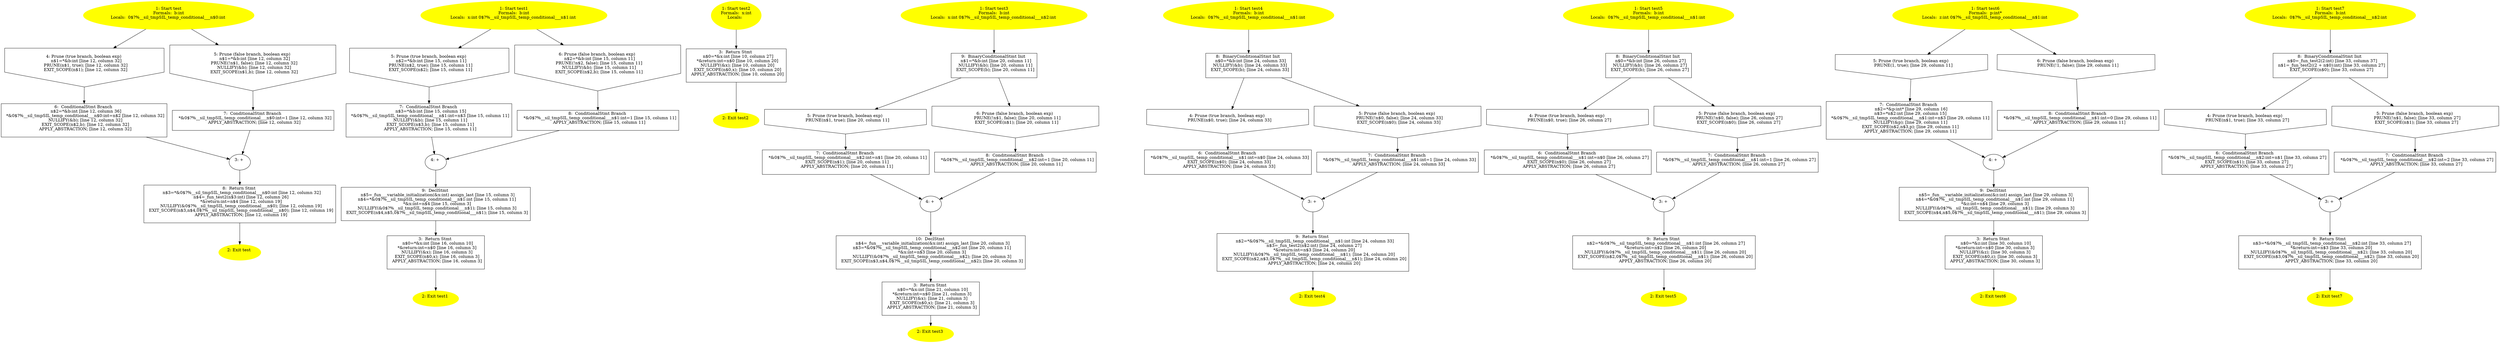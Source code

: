 /* @generated */
digraph cfg {
"test.098f6bcd4621d373cade4e832627b4f6_1" [label="1: Start test\nFormals:  b:int\nLocals:  0$?%__sil_tmpSIL_temp_conditional___n$0:int \n  " color=yellow style=filled]
	

	 "test.098f6bcd4621d373cade4e832627b4f6_1" -> "test.098f6bcd4621d373cade4e832627b4f6_4" ;
	 "test.098f6bcd4621d373cade4e832627b4f6_1" -> "test.098f6bcd4621d373cade4e832627b4f6_5" ;
"test.098f6bcd4621d373cade4e832627b4f6_2" [label="2: Exit test \n  " color=yellow style=filled]
	

"test.098f6bcd4621d373cade4e832627b4f6_3" [label="3: + \n  " ]
	

	 "test.098f6bcd4621d373cade4e832627b4f6_3" -> "test.098f6bcd4621d373cade4e832627b4f6_8" ;
"test.098f6bcd4621d373cade4e832627b4f6_4" [label="4: Prune (true branch, boolean exp) \n   n$1=*&b:int [line 12, column 32]\n  PRUNE(n$1, true); [line 12, column 32]\n  EXIT_SCOPE(n$1); [line 12, column 32]\n " shape="invhouse"]
	

	 "test.098f6bcd4621d373cade4e832627b4f6_4" -> "test.098f6bcd4621d373cade4e832627b4f6_6" ;
"test.098f6bcd4621d373cade4e832627b4f6_5" [label="5: Prune (false branch, boolean exp) \n   n$1=*&b:int [line 12, column 32]\n  PRUNE(!n$1, false); [line 12, column 32]\n  NULLIFY(&b); [line 12, column 32]\n  EXIT_SCOPE(n$1,b); [line 12, column 32]\n " shape="invhouse"]
	

	 "test.098f6bcd4621d373cade4e832627b4f6_5" -> "test.098f6bcd4621d373cade4e832627b4f6_7" ;
"test.098f6bcd4621d373cade4e832627b4f6_6" [label="6:  ConditionalStmt Branch \n   n$2=*&b:int [line 12, column 36]\n  *&0$?%__sil_tmpSIL_temp_conditional___n$0:int=n$2 [line 12, column 32]\n  NULLIFY(&b); [line 12, column 32]\n  EXIT_SCOPE(n$2,b); [line 12, column 32]\n  APPLY_ABSTRACTION; [line 12, column 32]\n " shape="box"]
	

	 "test.098f6bcd4621d373cade4e832627b4f6_6" -> "test.098f6bcd4621d373cade4e832627b4f6_3" ;
"test.098f6bcd4621d373cade4e832627b4f6_7" [label="7:  ConditionalStmt Branch \n   *&0$?%__sil_tmpSIL_temp_conditional___n$0:int=1 [line 12, column 32]\n  APPLY_ABSTRACTION; [line 12, column 32]\n " shape="box"]
	

	 "test.098f6bcd4621d373cade4e832627b4f6_7" -> "test.098f6bcd4621d373cade4e832627b4f6_3" ;
"test.098f6bcd4621d373cade4e832627b4f6_8" [label="8:  Return Stmt \n   n$3=*&0$?%__sil_tmpSIL_temp_conditional___n$0:int [line 12, column 32]\n  n$4=_fun_test2(n$3:int) [line 12, column 26]\n  *&return:int=n$4 [line 12, column 19]\n  NULLIFY(&0$?%__sil_tmpSIL_temp_conditional___n$0); [line 12, column 19]\n  EXIT_SCOPE(n$3,n$4,0$?%__sil_tmpSIL_temp_conditional___n$0); [line 12, column 19]\n  APPLY_ABSTRACTION; [line 12, column 19]\n " shape="box"]
	

	 "test.098f6bcd4621d373cade4e832627b4f6_8" -> "test.098f6bcd4621d373cade4e832627b4f6_2" ;
"test1.5a105e8b9d40e1329780d62ea2265d8a_1" [label="1: Start test1\nFormals:  b:int\nLocals:  x:int 0$?%__sil_tmpSIL_temp_conditional___n$1:int \n  " color=yellow style=filled]
	

	 "test1.5a105e8b9d40e1329780d62ea2265d8a_1" -> "test1.5a105e8b9d40e1329780d62ea2265d8a_5" ;
	 "test1.5a105e8b9d40e1329780d62ea2265d8a_1" -> "test1.5a105e8b9d40e1329780d62ea2265d8a_6" ;
"test1.5a105e8b9d40e1329780d62ea2265d8a_2" [label="2: Exit test1 \n  " color=yellow style=filled]
	

"test1.5a105e8b9d40e1329780d62ea2265d8a_3" [label="3:  Return Stmt \n   n$0=*&x:int [line 16, column 10]\n  *&return:int=n$0 [line 16, column 3]\n  NULLIFY(&x); [line 16, column 3]\n  EXIT_SCOPE(n$0,x); [line 16, column 3]\n  APPLY_ABSTRACTION; [line 16, column 3]\n " shape="box"]
	

	 "test1.5a105e8b9d40e1329780d62ea2265d8a_3" -> "test1.5a105e8b9d40e1329780d62ea2265d8a_2" ;
"test1.5a105e8b9d40e1329780d62ea2265d8a_4" [label="4: + \n  " ]
	

	 "test1.5a105e8b9d40e1329780d62ea2265d8a_4" -> "test1.5a105e8b9d40e1329780d62ea2265d8a_9" ;
"test1.5a105e8b9d40e1329780d62ea2265d8a_5" [label="5: Prune (true branch, boolean exp) \n   n$2=*&b:int [line 15, column 11]\n  PRUNE(n$2, true); [line 15, column 11]\n  EXIT_SCOPE(n$2); [line 15, column 11]\n " shape="invhouse"]
	

	 "test1.5a105e8b9d40e1329780d62ea2265d8a_5" -> "test1.5a105e8b9d40e1329780d62ea2265d8a_7" ;
"test1.5a105e8b9d40e1329780d62ea2265d8a_6" [label="6: Prune (false branch, boolean exp) \n   n$2=*&b:int [line 15, column 11]\n  PRUNE(!n$2, false); [line 15, column 11]\n  NULLIFY(&b); [line 15, column 11]\n  EXIT_SCOPE(n$2,b); [line 15, column 11]\n " shape="invhouse"]
	

	 "test1.5a105e8b9d40e1329780d62ea2265d8a_6" -> "test1.5a105e8b9d40e1329780d62ea2265d8a_8" ;
"test1.5a105e8b9d40e1329780d62ea2265d8a_7" [label="7:  ConditionalStmt Branch \n   n$3=*&b:int [line 15, column 15]\n  *&0$?%__sil_tmpSIL_temp_conditional___n$1:int=n$3 [line 15, column 11]\n  NULLIFY(&b); [line 15, column 11]\n  EXIT_SCOPE(n$3,b); [line 15, column 11]\n  APPLY_ABSTRACTION; [line 15, column 11]\n " shape="box"]
	

	 "test1.5a105e8b9d40e1329780d62ea2265d8a_7" -> "test1.5a105e8b9d40e1329780d62ea2265d8a_4" ;
"test1.5a105e8b9d40e1329780d62ea2265d8a_8" [label="8:  ConditionalStmt Branch \n   *&0$?%__sil_tmpSIL_temp_conditional___n$1:int=1 [line 15, column 11]\n  APPLY_ABSTRACTION; [line 15, column 11]\n " shape="box"]
	

	 "test1.5a105e8b9d40e1329780d62ea2265d8a_8" -> "test1.5a105e8b9d40e1329780d62ea2265d8a_4" ;
"test1.5a105e8b9d40e1329780d62ea2265d8a_9" [label="9:  DeclStmt \n   n$5=_fun___variable_initialization(&x:int) assign_last [line 15, column 3]\n  n$4=*&0$?%__sil_tmpSIL_temp_conditional___n$1:int [line 15, column 11]\n  *&x:int=n$4 [line 15, column 3]\n  NULLIFY(&0$?%__sil_tmpSIL_temp_conditional___n$1); [line 15, column 3]\n  EXIT_SCOPE(n$4,n$5,0$?%__sil_tmpSIL_temp_conditional___n$1); [line 15, column 3]\n " shape="box"]
	

	 "test1.5a105e8b9d40e1329780d62ea2265d8a_9" -> "test1.5a105e8b9d40e1329780d62ea2265d8a_3" ;
"test2.ad0234829205b9033196ba818f7a872b_1" [label="1: Start test2\nFormals:  x:int\nLocals:  \n  " color=yellow style=filled]
	

	 "test2.ad0234829205b9033196ba818f7a872b_1" -> "test2.ad0234829205b9033196ba818f7a872b_3" ;
"test2.ad0234829205b9033196ba818f7a872b_2" [label="2: Exit test2 \n  " color=yellow style=filled]
	

"test2.ad0234829205b9033196ba818f7a872b_3" [label="3:  Return Stmt \n   n$0=*&x:int [line 10, column 27]\n  *&return:int=n$0 [line 10, column 20]\n  NULLIFY(&x); [line 10, column 20]\n  EXIT_SCOPE(n$0,x); [line 10, column 20]\n  APPLY_ABSTRACTION; [line 10, column 20]\n " shape="box"]
	

	 "test2.ad0234829205b9033196ba818f7a872b_3" -> "test2.ad0234829205b9033196ba818f7a872b_2" ;
"test3.8ad8757baa8564dc136c1e07507f4a98_1" [label="1: Start test3\nFormals:  b:int\nLocals:  x:int 0$?%__sil_tmpSIL_temp_conditional___n$2:int \n  " color=yellow style=filled]
	

	 "test3.8ad8757baa8564dc136c1e07507f4a98_1" -> "test3.8ad8757baa8564dc136c1e07507f4a98_9" ;
"test3.8ad8757baa8564dc136c1e07507f4a98_2" [label="2: Exit test3 \n  " color=yellow style=filled]
	

"test3.8ad8757baa8564dc136c1e07507f4a98_3" [label="3:  Return Stmt \n   n$0=*&x:int [line 21, column 10]\n  *&return:int=n$0 [line 21, column 3]\n  NULLIFY(&x); [line 21, column 3]\n  EXIT_SCOPE(n$0,x); [line 21, column 3]\n  APPLY_ABSTRACTION; [line 21, column 3]\n " shape="box"]
	

	 "test3.8ad8757baa8564dc136c1e07507f4a98_3" -> "test3.8ad8757baa8564dc136c1e07507f4a98_2" ;
"test3.8ad8757baa8564dc136c1e07507f4a98_4" [label="4: + \n  " ]
	

	 "test3.8ad8757baa8564dc136c1e07507f4a98_4" -> "test3.8ad8757baa8564dc136c1e07507f4a98_10" ;
"test3.8ad8757baa8564dc136c1e07507f4a98_5" [label="5: Prune (true branch, boolean exp) \n   PRUNE(n$1, true); [line 20, column 11]\n " shape="invhouse"]
	

	 "test3.8ad8757baa8564dc136c1e07507f4a98_5" -> "test3.8ad8757baa8564dc136c1e07507f4a98_7" ;
"test3.8ad8757baa8564dc136c1e07507f4a98_6" [label="6: Prune (false branch, boolean exp) \n   PRUNE(!n$1, false); [line 20, column 11]\n  EXIT_SCOPE(n$1); [line 20, column 11]\n " shape="invhouse"]
	

	 "test3.8ad8757baa8564dc136c1e07507f4a98_6" -> "test3.8ad8757baa8564dc136c1e07507f4a98_8" ;
"test3.8ad8757baa8564dc136c1e07507f4a98_7" [label="7:  ConditionalStmt Branch \n   *&0$?%__sil_tmpSIL_temp_conditional___n$2:int=n$1 [line 20, column 11]\n  EXIT_SCOPE(n$1); [line 20, column 11]\n  APPLY_ABSTRACTION; [line 20, column 11]\n " shape="box"]
	

	 "test3.8ad8757baa8564dc136c1e07507f4a98_7" -> "test3.8ad8757baa8564dc136c1e07507f4a98_4" ;
"test3.8ad8757baa8564dc136c1e07507f4a98_8" [label="8:  ConditionalStmt Branch \n   *&0$?%__sil_tmpSIL_temp_conditional___n$2:int=1 [line 20, column 11]\n  APPLY_ABSTRACTION; [line 20, column 11]\n " shape="box"]
	

	 "test3.8ad8757baa8564dc136c1e07507f4a98_8" -> "test3.8ad8757baa8564dc136c1e07507f4a98_4" ;
"test3.8ad8757baa8564dc136c1e07507f4a98_9" [label="9:  BinaryConditionalStmt Init \n   n$1=*&b:int [line 20, column 11]\n  NULLIFY(&b); [line 20, column 11]\n  EXIT_SCOPE(b); [line 20, column 11]\n " shape="box"]
	

	 "test3.8ad8757baa8564dc136c1e07507f4a98_9" -> "test3.8ad8757baa8564dc136c1e07507f4a98_5" ;
	 "test3.8ad8757baa8564dc136c1e07507f4a98_9" -> "test3.8ad8757baa8564dc136c1e07507f4a98_6" ;
"test3.8ad8757baa8564dc136c1e07507f4a98_10" [label="10:  DeclStmt \n   n$4=_fun___variable_initialization(&x:int) assign_last [line 20, column 3]\n  n$3=*&0$?%__sil_tmpSIL_temp_conditional___n$2:int [line 20, column 11]\n  *&x:int=n$3 [line 20, column 3]\n  NULLIFY(&0$?%__sil_tmpSIL_temp_conditional___n$2); [line 20, column 3]\n  EXIT_SCOPE(n$3,n$4,0$?%__sil_tmpSIL_temp_conditional___n$2); [line 20, column 3]\n " shape="box"]
	

	 "test3.8ad8757baa8564dc136c1e07507f4a98_10" -> "test3.8ad8757baa8564dc136c1e07507f4a98_3" ;
"test4.86985e105f79b95d6bc918fb45ec7727_1" [label="1: Start test4\nFormals:  b:int\nLocals:  0$?%__sil_tmpSIL_temp_conditional___n$1:int \n  " color=yellow style=filled]
	

	 "test4.86985e105f79b95d6bc918fb45ec7727_1" -> "test4.86985e105f79b95d6bc918fb45ec7727_8" ;
"test4.86985e105f79b95d6bc918fb45ec7727_2" [label="2: Exit test4 \n  " color=yellow style=filled]
	

"test4.86985e105f79b95d6bc918fb45ec7727_3" [label="3: + \n  " ]
	

	 "test4.86985e105f79b95d6bc918fb45ec7727_3" -> "test4.86985e105f79b95d6bc918fb45ec7727_9" ;
"test4.86985e105f79b95d6bc918fb45ec7727_4" [label="4: Prune (true branch, boolean exp) \n   PRUNE(n$0, true); [line 24, column 33]\n " shape="invhouse"]
	

	 "test4.86985e105f79b95d6bc918fb45ec7727_4" -> "test4.86985e105f79b95d6bc918fb45ec7727_6" ;
"test4.86985e105f79b95d6bc918fb45ec7727_5" [label="5: Prune (false branch, boolean exp) \n   PRUNE(!n$0, false); [line 24, column 33]\n  EXIT_SCOPE(n$0); [line 24, column 33]\n " shape="invhouse"]
	

	 "test4.86985e105f79b95d6bc918fb45ec7727_5" -> "test4.86985e105f79b95d6bc918fb45ec7727_7" ;
"test4.86985e105f79b95d6bc918fb45ec7727_6" [label="6:  ConditionalStmt Branch \n   *&0$?%__sil_tmpSIL_temp_conditional___n$1:int=n$0 [line 24, column 33]\n  EXIT_SCOPE(n$0); [line 24, column 33]\n  APPLY_ABSTRACTION; [line 24, column 33]\n " shape="box"]
	

	 "test4.86985e105f79b95d6bc918fb45ec7727_6" -> "test4.86985e105f79b95d6bc918fb45ec7727_3" ;
"test4.86985e105f79b95d6bc918fb45ec7727_7" [label="7:  ConditionalStmt Branch \n   *&0$?%__sil_tmpSIL_temp_conditional___n$1:int=1 [line 24, column 33]\n  APPLY_ABSTRACTION; [line 24, column 33]\n " shape="box"]
	

	 "test4.86985e105f79b95d6bc918fb45ec7727_7" -> "test4.86985e105f79b95d6bc918fb45ec7727_3" ;
"test4.86985e105f79b95d6bc918fb45ec7727_8" [label="8:  BinaryConditionalStmt Init \n   n$0=*&b:int [line 24, column 33]\n  NULLIFY(&b); [line 24, column 33]\n  EXIT_SCOPE(b); [line 24, column 33]\n " shape="box"]
	

	 "test4.86985e105f79b95d6bc918fb45ec7727_8" -> "test4.86985e105f79b95d6bc918fb45ec7727_4" ;
	 "test4.86985e105f79b95d6bc918fb45ec7727_8" -> "test4.86985e105f79b95d6bc918fb45ec7727_5" ;
"test4.86985e105f79b95d6bc918fb45ec7727_9" [label="9:  Return Stmt \n   n$2=*&0$?%__sil_tmpSIL_temp_conditional___n$1:int [line 24, column 33]\n  n$3=_fun_test2(n$2:int) [line 24, column 27]\n  *&return:int=n$3 [line 24, column 20]\n  NULLIFY(&0$?%__sil_tmpSIL_temp_conditional___n$1); [line 24, column 20]\n  EXIT_SCOPE(n$2,n$3,0$?%__sil_tmpSIL_temp_conditional___n$1); [line 24, column 20]\n  APPLY_ABSTRACTION; [line 24, column 20]\n " shape="box"]
	

	 "test4.86985e105f79b95d6bc918fb45ec7727_9" -> "test4.86985e105f79b95d6bc918fb45ec7727_2" ;
"test5.e3d704f3542b44a621ebed70dc0efe13_1" [label="1: Start test5\nFormals:  b:int\nLocals:  0$?%__sil_tmpSIL_temp_conditional___n$1:int \n  " color=yellow style=filled]
	

	 "test5.e3d704f3542b44a621ebed70dc0efe13_1" -> "test5.e3d704f3542b44a621ebed70dc0efe13_8" ;
"test5.e3d704f3542b44a621ebed70dc0efe13_2" [label="2: Exit test5 \n  " color=yellow style=filled]
	

"test5.e3d704f3542b44a621ebed70dc0efe13_3" [label="3: + \n  " ]
	

	 "test5.e3d704f3542b44a621ebed70dc0efe13_3" -> "test5.e3d704f3542b44a621ebed70dc0efe13_9" ;
"test5.e3d704f3542b44a621ebed70dc0efe13_4" [label="4: Prune (true branch, boolean exp) \n   PRUNE(n$0, true); [line 26, column 27]\n " shape="invhouse"]
	

	 "test5.e3d704f3542b44a621ebed70dc0efe13_4" -> "test5.e3d704f3542b44a621ebed70dc0efe13_6" ;
"test5.e3d704f3542b44a621ebed70dc0efe13_5" [label="5: Prune (false branch, boolean exp) \n   PRUNE(!n$0, false); [line 26, column 27]\n  EXIT_SCOPE(n$0); [line 26, column 27]\n " shape="invhouse"]
	

	 "test5.e3d704f3542b44a621ebed70dc0efe13_5" -> "test5.e3d704f3542b44a621ebed70dc0efe13_7" ;
"test5.e3d704f3542b44a621ebed70dc0efe13_6" [label="6:  ConditionalStmt Branch \n   *&0$?%__sil_tmpSIL_temp_conditional___n$1:int=n$0 [line 26, column 27]\n  EXIT_SCOPE(n$0); [line 26, column 27]\n  APPLY_ABSTRACTION; [line 26, column 27]\n " shape="box"]
	

	 "test5.e3d704f3542b44a621ebed70dc0efe13_6" -> "test5.e3d704f3542b44a621ebed70dc0efe13_3" ;
"test5.e3d704f3542b44a621ebed70dc0efe13_7" [label="7:  ConditionalStmt Branch \n   *&0$?%__sil_tmpSIL_temp_conditional___n$1:int=1 [line 26, column 27]\n  APPLY_ABSTRACTION; [line 26, column 27]\n " shape="box"]
	

	 "test5.e3d704f3542b44a621ebed70dc0efe13_7" -> "test5.e3d704f3542b44a621ebed70dc0efe13_3" ;
"test5.e3d704f3542b44a621ebed70dc0efe13_8" [label="8:  BinaryConditionalStmt Init \n   n$0=*&b:int [line 26, column 27]\n  NULLIFY(&b); [line 26, column 27]\n  EXIT_SCOPE(b); [line 26, column 27]\n " shape="box"]
	

	 "test5.e3d704f3542b44a621ebed70dc0efe13_8" -> "test5.e3d704f3542b44a621ebed70dc0efe13_4" ;
	 "test5.e3d704f3542b44a621ebed70dc0efe13_8" -> "test5.e3d704f3542b44a621ebed70dc0efe13_5" ;
"test5.e3d704f3542b44a621ebed70dc0efe13_9" [label="9:  Return Stmt \n   n$2=*&0$?%__sil_tmpSIL_temp_conditional___n$1:int [line 26, column 27]\n  *&return:int=n$2 [line 26, column 20]\n  NULLIFY(&0$?%__sil_tmpSIL_temp_conditional___n$1); [line 26, column 20]\n  EXIT_SCOPE(n$2,0$?%__sil_tmpSIL_temp_conditional___n$1); [line 26, column 20]\n  APPLY_ABSTRACTION; [line 26, column 20]\n " shape="box"]
	

	 "test5.e3d704f3542b44a621ebed70dc0efe13_9" -> "test5.e3d704f3542b44a621ebed70dc0efe13_2" ;
"test6.4cfad7076129962ee70c36839a1e3e15_1" [label="1: Start test6\nFormals:  p:int*\nLocals:  z:int 0$?%__sil_tmpSIL_temp_conditional___n$1:int \n  " color=yellow style=filled]
	

	 "test6.4cfad7076129962ee70c36839a1e3e15_1" -> "test6.4cfad7076129962ee70c36839a1e3e15_5" ;
	 "test6.4cfad7076129962ee70c36839a1e3e15_1" -> "test6.4cfad7076129962ee70c36839a1e3e15_6" ;
"test6.4cfad7076129962ee70c36839a1e3e15_2" [label="2: Exit test6 \n  " color=yellow style=filled]
	

"test6.4cfad7076129962ee70c36839a1e3e15_3" [label="3:  Return Stmt \n   n$0=*&z:int [line 30, column 10]\n  *&return:int=n$0 [line 30, column 3]\n  NULLIFY(&z); [line 30, column 3]\n  EXIT_SCOPE(n$0,z); [line 30, column 3]\n  APPLY_ABSTRACTION; [line 30, column 3]\n " shape="box"]
	

	 "test6.4cfad7076129962ee70c36839a1e3e15_3" -> "test6.4cfad7076129962ee70c36839a1e3e15_2" ;
"test6.4cfad7076129962ee70c36839a1e3e15_4" [label="4: + \n  " ]
	

	 "test6.4cfad7076129962ee70c36839a1e3e15_4" -> "test6.4cfad7076129962ee70c36839a1e3e15_9" ;
"test6.4cfad7076129962ee70c36839a1e3e15_5" [label="5: Prune (true branch, boolean exp) \n   PRUNE(1, true); [line 29, column 11]\n " shape="invhouse"]
	

	 "test6.4cfad7076129962ee70c36839a1e3e15_5" -> "test6.4cfad7076129962ee70c36839a1e3e15_7" ;
"test6.4cfad7076129962ee70c36839a1e3e15_6" [label="6: Prune (false branch, boolean exp) \n   PRUNE(!1, false); [line 29, column 11]\n " shape="invhouse"]
	

	 "test6.4cfad7076129962ee70c36839a1e3e15_6" -> "test6.4cfad7076129962ee70c36839a1e3e15_8" ;
"test6.4cfad7076129962ee70c36839a1e3e15_7" [label="7:  ConditionalStmt Branch \n   n$2=*&p:int* [line 29, column 16]\n  n$3=*n$2:int [line 29, column 15]\n  *&0$?%__sil_tmpSIL_temp_conditional___n$1:int=n$3 [line 29, column 11]\n  NULLIFY(&p); [line 29, column 11]\n  EXIT_SCOPE(n$2,n$3,p); [line 29, column 11]\n  APPLY_ABSTRACTION; [line 29, column 11]\n " shape="box"]
	

	 "test6.4cfad7076129962ee70c36839a1e3e15_7" -> "test6.4cfad7076129962ee70c36839a1e3e15_4" ;
"test6.4cfad7076129962ee70c36839a1e3e15_8" [label="8:  ConditionalStmt Branch \n   *&0$?%__sil_tmpSIL_temp_conditional___n$1:int=0 [line 29, column 11]\n  APPLY_ABSTRACTION; [line 29, column 11]\n " shape="box"]
	

	 "test6.4cfad7076129962ee70c36839a1e3e15_8" -> "test6.4cfad7076129962ee70c36839a1e3e15_4" ;
"test6.4cfad7076129962ee70c36839a1e3e15_9" [label="9:  DeclStmt \n   n$5=_fun___variable_initialization(&z:int) assign_last [line 29, column 3]\n  n$4=*&0$?%__sil_tmpSIL_temp_conditional___n$1:int [line 29, column 11]\n  *&z:int=n$4 [line 29, column 3]\n  NULLIFY(&0$?%__sil_tmpSIL_temp_conditional___n$1); [line 29, column 3]\n  EXIT_SCOPE(n$4,n$5,0$?%__sil_tmpSIL_temp_conditional___n$1); [line 29, column 3]\n " shape="box"]
	

	 "test6.4cfad7076129962ee70c36839a1e3e15_9" -> "test6.4cfad7076129962ee70c36839a1e3e15_3" ;
"test7.b04083e53e242626595e2b8ea327e525_1" [label="1: Start test7\nFormals:  b:int\nLocals:  0$?%__sil_tmpSIL_temp_conditional___n$2:int \n  " color=yellow style=filled]
	

	 "test7.b04083e53e242626595e2b8ea327e525_1" -> "test7.b04083e53e242626595e2b8ea327e525_8" ;
"test7.b04083e53e242626595e2b8ea327e525_2" [label="2: Exit test7 \n  " color=yellow style=filled]
	

"test7.b04083e53e242626595e2b8ea327e525_3" [label="3: + \n  " ]
	

	 "test7.b04083e53e242626595e2b8ea327e525_3" -> "test7.b04083e53e242626595e2b8ea327e525_9" ;
"test7.b04083e53e242626595e2b8ea327e525_4" [label="4: Prune (true branch, boolean exp) \n   PRUNE(n$1, true); [line 33, column 27]\n " shape="invhouse"]
	

	 "test7.b04083e53e242626595e2b8ea327e525_4" -> "test7.b04083e53e242626595e2b8ea327e525_6" ;
"test7.b04083e53e242626595e2b8ea327e525_5" [label="5: Prune (false branch, boolean exp) \n   PRUNE(!n$1, false); [line 33, column 27]\n  EXIT_SCOPE(n$1); [line 33, column 27]\n " shape="invhouse"]
	

	 "test7.b04083e53e242626595e2b8ea327e525_5" -> "test7.b04083e53e242626595e2b8ea327e525_7" ;
"test7.b04083e53e242626595e2b8ea327e525_6" [label="6:  ConditionalStmt Branch \n   *&0$?%__sil_tmpSIL_temp_conditional___n$2:int=n$1 [line 33, column 27]\n  EXIT_SCOPE(n$1); [line 33, column 27]\n  APPLY_ABSTRACTION; [line 33, column 27]\n " shape="box"]
	

	 "test7.b04083e53e242626595e2b8ea327e525_6" -> "test7.b04083e53e242626595e2b8ea327e525_3" ;
"test7.b04083e53e242626595e2b8ea327e525_7" [label="7:  ConditionalStmt Branch \n   *&0$?%__sil_tmpSIL_temp_conditional___n$2:int=2 [line 33, column 27]\n  APPLY_ABSTRACTION; [line 33, column 27]\n " shape="box"]
	

	 "test7.b04083e53e242626595e2b8ea327e525_7" -> "test7.b04083e53e242626595e2b8ea327e525_3" ;
"test7.b04083e53e242626595e2b8ea327e525_8" [label="8:  BinaryConditionalStmt Init \n   n$0=_fun_test2(2:int) [line 33, column 37]\n  n$1=_fun_test2((2 + n$0):int) [line 33, column 27]\n  EXIT_SCOPE(n$0); [line 33, column 27]\n " shape="box"]
	

	 "test7.b04083e53e242626595e2b8ea327e525_8" -> "test7.b04083e53e242626595e2b8ea327e525_4" ;
	 "test7.b04083e53e242626595e2b8ea327e525_8" -> "test7.b04083e53e242626595e2b8ea327e525_5" ;
"test7.b04083e53e242626595e2b8ea327e525_9" [label="9:  Return Stmt \n   n$3=*&0$?%__sil_tmpSIL_temp_conditional___n$2:int [line 33, column 27]\n  *&return:int=n$3 [line 33, column 20]\n  NULLIFY(&0$?%__sil_tmpSIL_temp_conditional___n$2); [line 33, column 20]\n  EXIT_SCOPE(n$3,0$?%__sil_tmpSIL_temp_conditional___n$2); [line 33, column 20]\n  APPLY_ABSTRACTION; [line 33, column 20]\n " shape="box"]
	

	 "test7.b04083e53e242626595e2b8ea327e525_9" -> "test7.b04083e53e242626595e2b8ea327e525_2" ;
}
